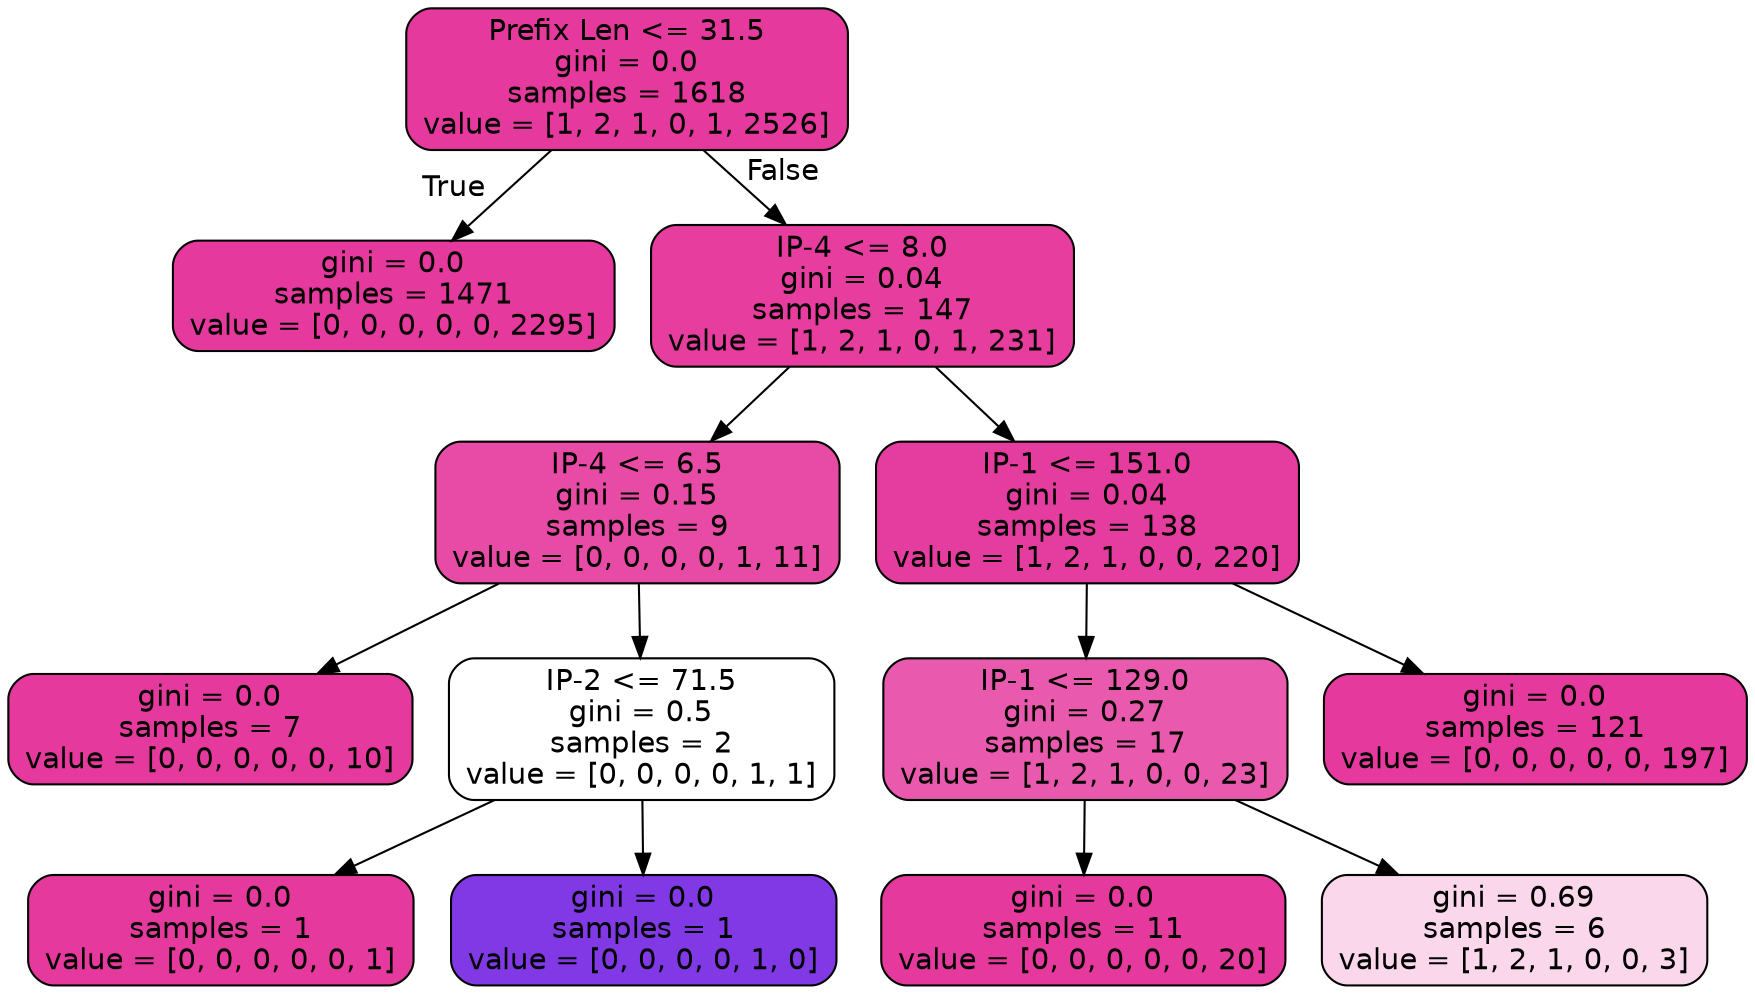 digraph Tree {
node [shape=box, style="filled, rounded", color="black", fontname=helvetica] ;
edge [fontname=helvetica] ;
0 [label="Prefix Len <= 31.5\ngini = 0.0\nsamples = 1618\nvalue = [1, 2, 1, 0, 1, 2526]", fillcolor="#e5399d"] ;
1 [label="gini = 0.0\nsamples = 1471\nvalue = [0, 0, 0, 0, 0, 2295]", fillcolor="#e5399d"] ;
0 -> 1 [labeldistance=2.5, labelangle=45, headlabel="True"] ;
2 [label="IP-4 <= 8.0\ngini = 0.04\nsamples = 147\nvalue = [1, 2, 1, 0, 1, 231]", fillcolor="#e63d9f"] ;
0 -> 2 [labeldistance=2.5, labelangle=-45, headlabel="False"] ;
3 [label="IP-4 <= 6.5\ngini = 0.15\nsamples = 9\nvalue = [0, 0, 0, 0, 1, 11]", fillcolor="#e74ba6"] ;
2 -> 3 ;
4 [label="gini = 0.0\nsamples = 7\nvalue = [0, 0, 0, 0, 0, 10]", fillcolor="#e5399d"] ;
3 -> 4 ;
5 [label="IP-2 <= 71.5\ngini = 0.5\nsamples = 2\nvalue = [0, 0, 0, 0, 1, 1]", fillcolor="#ffffff"] ;
3 -> 5 ;
6 [label="gini = 0.0\nsamples = 1\nvalue = [0, 0, 0, 0, 0, 1]", fillcolor="#e5399d"] ;
5 -> 6 ;
7 [label="gini = 0.0\nsamples = 1\nvalue = [0, 0, 0, 0, 1, 0]", fillcolor="#8139e5"] ;
5 -> 7 ;
8 [label="IP-1 <= 151.0\ngini = 0.04\nsamples = 138\nvalue = [1, 2, 1, 0, 0, 220]", fillcolor="#e53d9f"] ;
2 -> 8 ;
9 [label="IP-1 <= 129.0\ngini = 0.27\nsamples = 17\nvalue = [1, 2, 1, 0, 0, 23]", fillcolor="#e959ad"] ;
8 -> 9 ;
10 [label="gini = 0.0\nsamples = 11\nvalue = [0, 0, 0, 0, 0, 20]", fillcolor="#e5399d"] ;
9 -> 10 ;
11 [label="gini = 0.69\nsamples = 6\nvalue = [1, 2, 1, 0, 0, 3]", fillcolor="#fad7eb"] ;
9 -> 11 ;
12 [label="gini = 0.0\nsamples = 121\nvalue = [0, 0, 0, 0, 0, 197]", fillcolor="#e5399d"] ;
8 -> 12 ;
}
